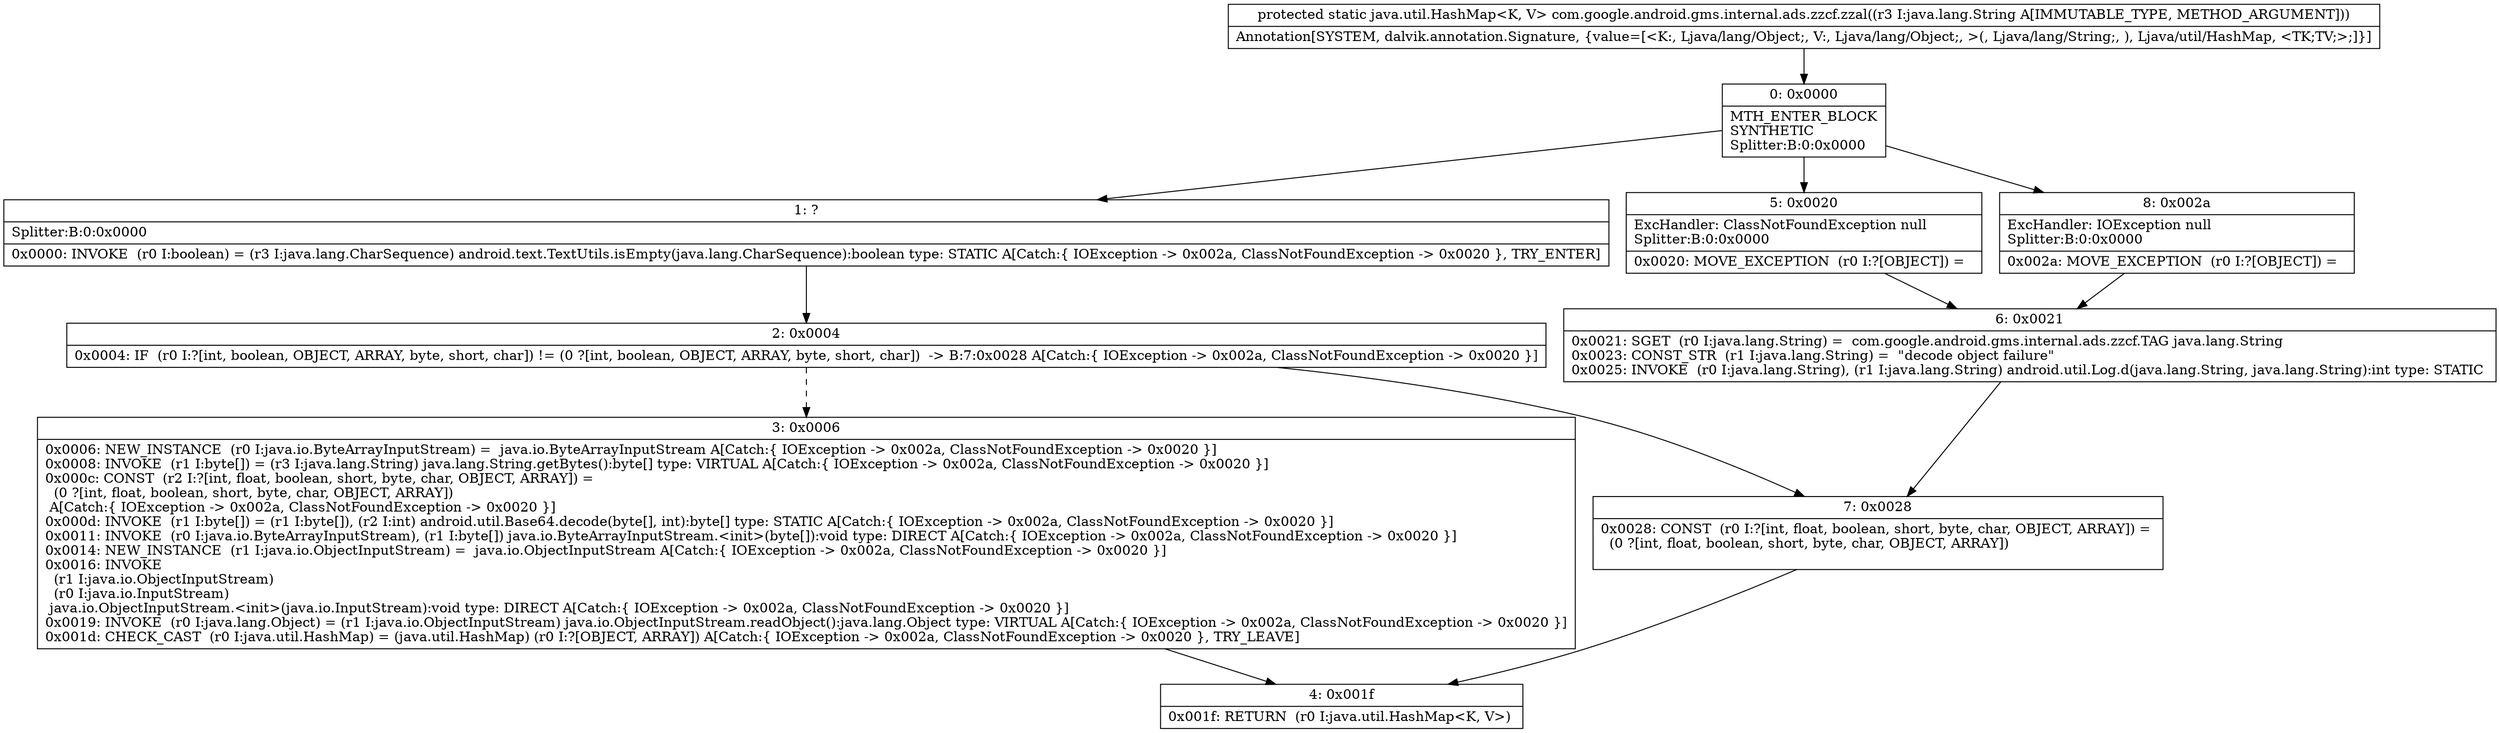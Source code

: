 digraph "CFG forcom.google.android.gms.internal.ads.zzcf.zzal(Ljava\/lang\/String;)Ljava\/util\/HashMap;" {
Node_0 [shape=record,label="{0\:\ 0x0000|MTH_ENTER_BLOCK\lSYNTHETIC\lSplitter:B:0:0x0000\l}"];
Node_1 [shape=record,label="{1\:\ ?|Splitter:B:0:0x0000\l|0x0000: INVOKE  (r0 I:boolean) = (r3 I:java.lang.CharSequence) android.text.TextUtils.isEmpty(java.lang.CharSequence):boolean type: STATIC A[Catch:\{ IOException \-\> 0x002a, ClassNotFoundException \-\> 0x0020 \}, TRY_ENTER]\l}"];
Node_2 [shape=record,label="{2\:\ 0x0004|0x0004: IF  (r0 I:?[int, boolean, OBJECT, ARRAY, byte, short, char]) != (0 ?[int, boolean, OBJECT, ARRAY, byte, short, char])  \-\> B:7:0x0028 A[Catch:\{ IOException \-\> 0x002a, ClassNotFoundException \-\> 0x0020 \}]\l}"];
Node_3 [shape=record,label="{3\:\ 0x0006|0x0006: NEW_INSTANCE  (r0 I:java.io.ByteArrayInputStream) =  java.io.ByteArrayInputStream A[Catch:\{ IOException \-\> 0x002a, ClassNotFoundException \-\> 0x0020 \}]\l0x0008: INVOKE  (r1 I:byte[]) = (r3 I:java.lang.String) java.lang.String.getBytes():byte[] type: VIRTUAL A[Catch:\{ IOException \-\> 0x002a, ClassNotFoundException \-\> 0x0020 \}]\l0x000c: CONST  (r2 I:?[int, float, boolean, short, byte, char, OBJECT, ARRAY]) = \l  (0 ?[int, float, boolean, short, byte, char, OBJECT, ARRAY])\l A[Catch:\{ IOException \-\> 0x002a, ClassNotFoundException \-\> 0x0020 \}]\l0x000d: INVOKE  (r1 I:byte[]) = (r1 I:byte[]), (r2 I:int) android.util.Base64.decode(byte[], int):byte[] type: STATIC A[Catch:\{ IOException \-\> 0x002a, ClassNotFoundException \-\> 0x0020 \}]\l0x0011: INVOKE  (r0 I:java.io.ByteArrayInputStream), (r1 I:byte[]) java.io.ByteArrayInputStream.\<init\>(byte[]):void type: DIRECT A[Catch:\{ IOException \-\> 0x002a, ClassNotFoundException \-\> 0x0020 \}]\l0x0014: NEW_INSTANCE  (r1 I:java.io.ObjectInputStream) =  java.io.ObjectInputStream A[Catch:\{ IOException \-\> 0x002a, ClassNotFoundException \-\> 0x0020 \}]\l0x0016: INVOKE  \l  (r1 I:java.io.ObjectInputStream)\l  (r0 I:java.io.InputStream)\l java.io.ObjectInputStream.\<init\>(java.io.InputStream):void type: DIRECT A[Catch:\{ IOException \-\> 0x002a, ClassNotFoundException \-\> 0x0020 \}]\l0x0019: INVOKE  (r0 I:java.lang.Object) = (r1 I:java.io.ObjectInputStream) java.io.ObjectInputStream.readObject():java.lang.Object type: VIRTUAL A[Catch:\{ IOException \-\> 0x002a, ClassNotFoundException \-\> 0x0020 \}]\l0x001d: CHECK_CAST  (r0 I:java.util.HashMap) = (java.util.HashMap) (r0 I:?[OBJECT, ARRAY]) A[Catch:\{ IOException \-\> 0x002a, ClassNotFoundException \-\> 0x0020 \}, TRY_LEAVE]\l}"];
Node_4 [shape=record,label="{4\:\ 0x001f|0x001f: RETURN  (r0 I:java.util.HashMap\<K, V\>) \l}"];
Node_5 [shape=record,label="{5\:\ 0x0020|ExcHandler: ClassNotFoundException null\lSplitter:B:0:0x0000\l|0x0020: MOVE_EXCEPTION  (r0 I:?[OBJECT]) =  \l}"];
Node_6 [shape=record,label="{6\:\ 0x0021|0x0021: SGET  (r0 I:java.lang.String) =  com.google.android.gms.internal.ads.zzcf.TAG java.lang.String \l0x0023: CONST_STR  (r1 I:java.lang.String) =  \"decode object failure\" \l0x0025: INVOKE  (r0 I:java.lang.String), (r1 I:java.lang.String) android.util.Log.d(java.lang.String, java.lang.String):int type: STATIC \l}"];
Node_7 [shape=record,label="{7\:\ 0x0028|0x0028: CONST  (r0 I:?[int, float, boolean, short, byte, char, OBJECT, ARRAY]) = \l  (0 ?[int, float, boolean, short, byte, char, OBJECT, ARRAY])\l \l}"];
Node_8 [shape=record,label="{8\:\ 0x002a|ExcHandler: IOException null\lSplitter:B:0:0x0000\l|0x002a: MOVE_EXCEPTION  (r0 I:?[OBJECT]) =  \l}"];
MethodNode[shape=record,label="{protected static java.util.HashMap\<K, V\> com.google.android.gms.internal.ads.zzcf.zzal((r3 I:java.lang.String A[IMMUTABLE_TYPE, METHOD_ARGUMENT]))  | Annotation[SYSTEM, dalvik.annotation.Signature, \{value=[\<K:, Ljava\/lang\/Object;, V:, Ljava\/lang\/Object;, \>(, Ljava\/lang\/String;, ), Ljava\/util\/HashMap, \<TK;TV;\>;]\}]\l}"];
MethodNode -> Node_0;
Node_0 -> Node_1;
Node_0 -> Node_8;
Node_0 -> Node_5;
Node_1 -> Node_2;
Node_2 -> Node_3[style=dashed];
Node_2 -> Node_7;
Node_3 -> Node_4;
Node_5 -> Node_6;
Node_6 -> Node_7;
Node_7 -> Node_4;
Node_8 -> Node_6;
}


